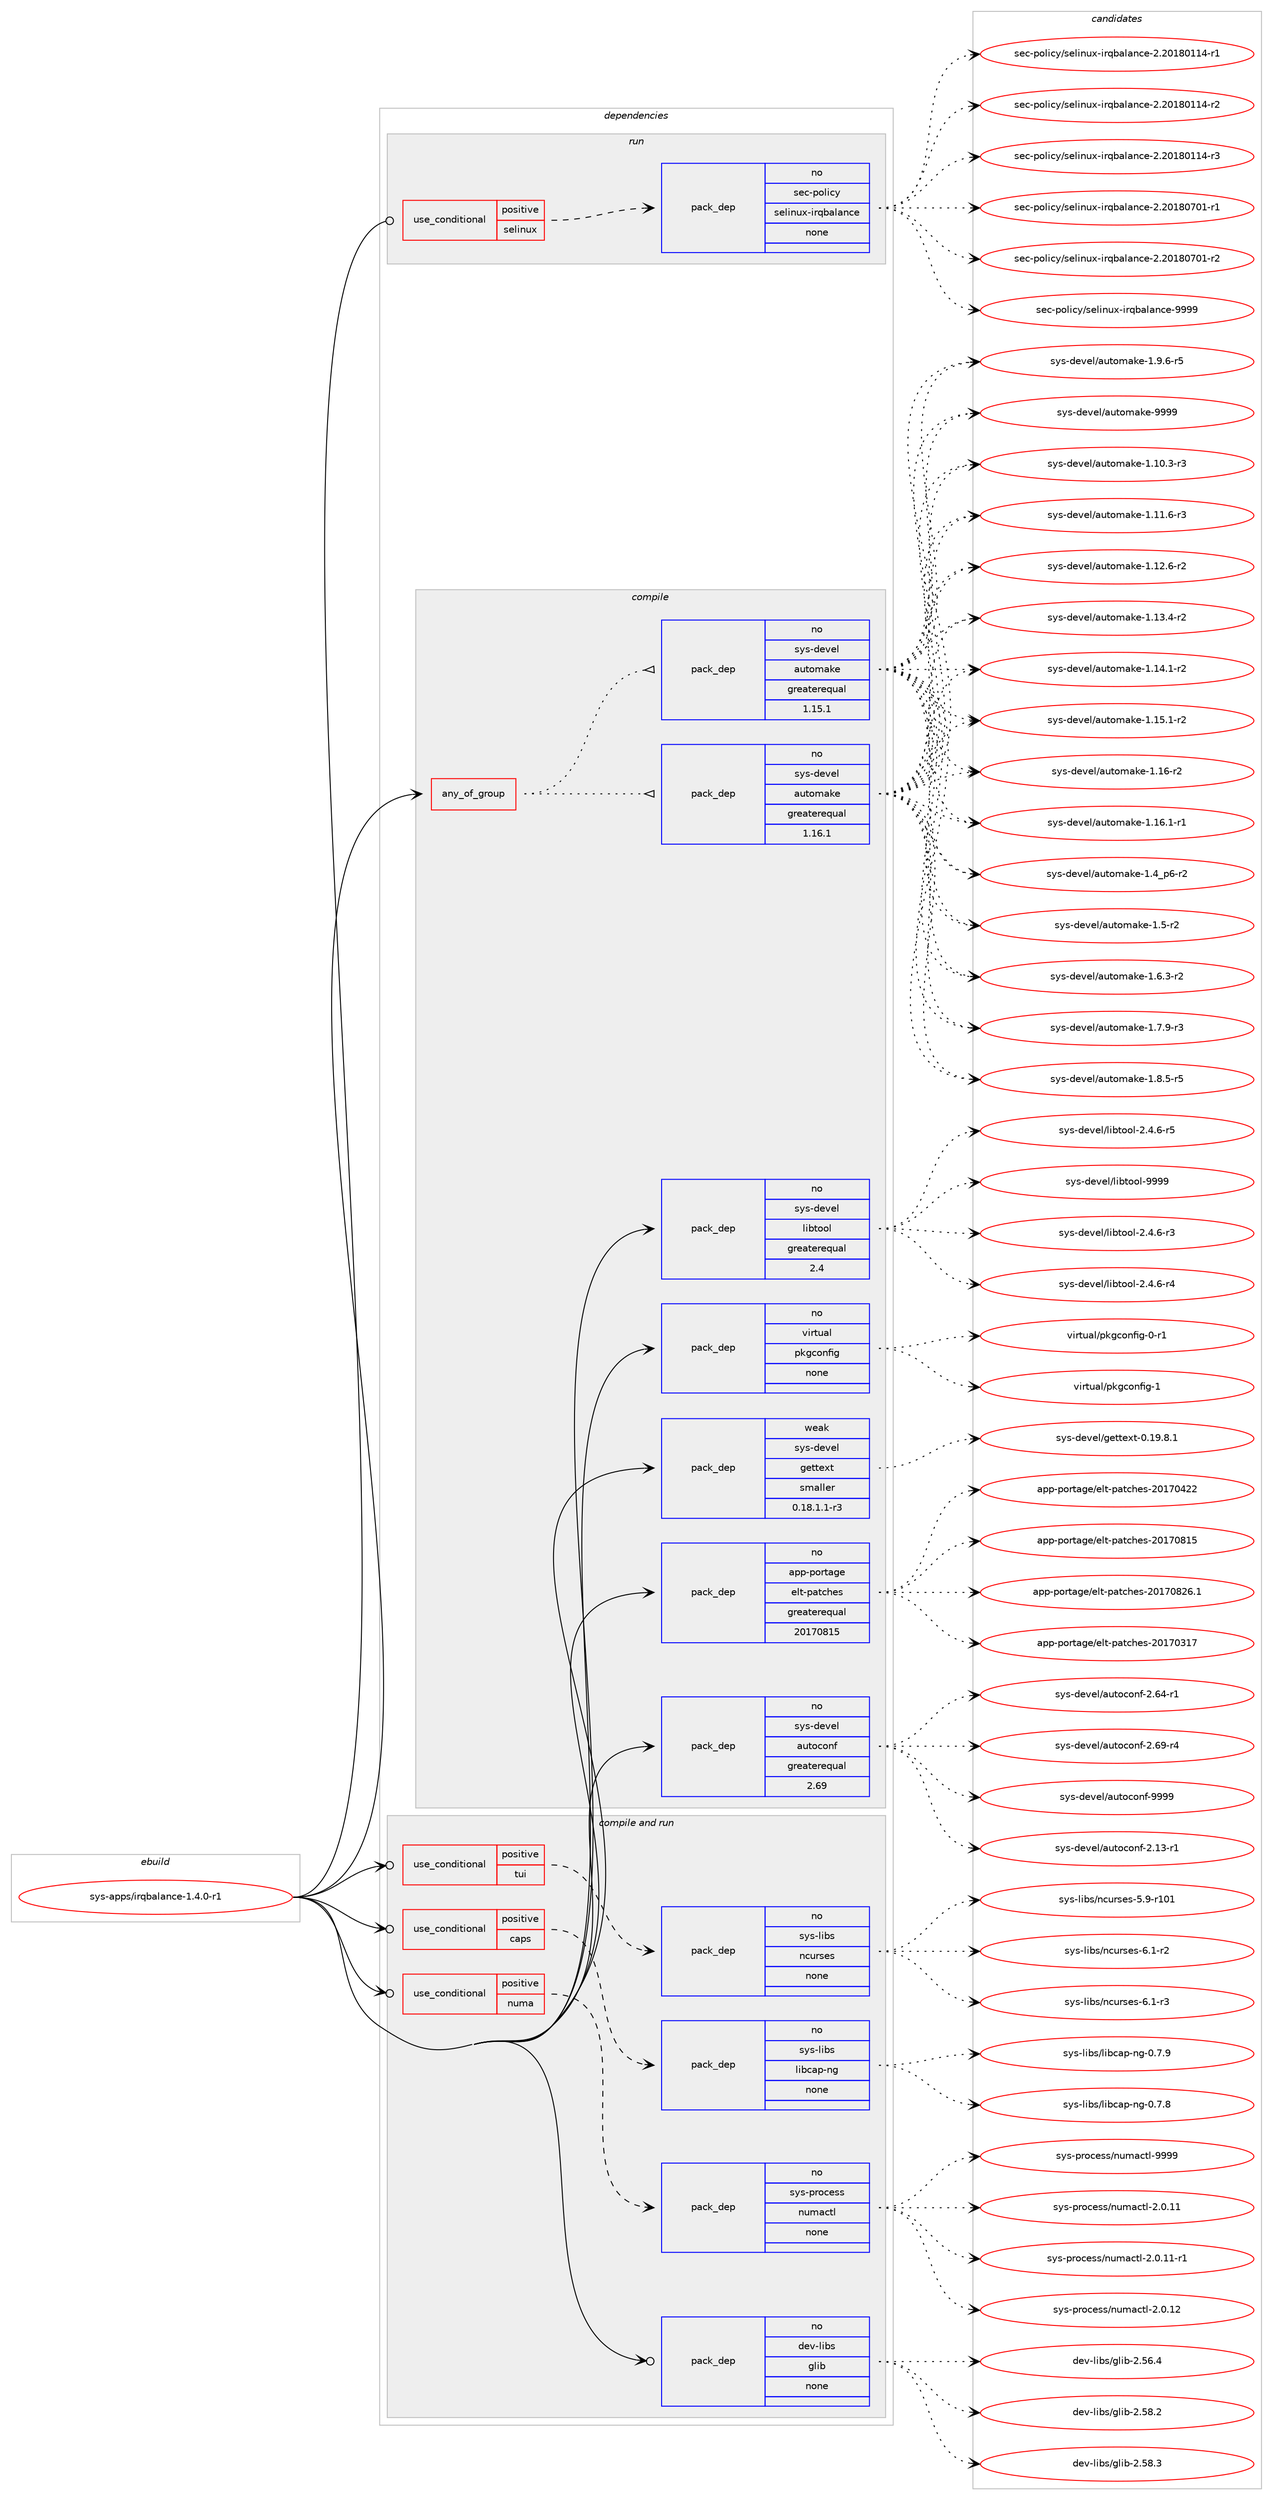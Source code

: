 digraph prolog {

# *************
# Graph options
# *************

newrank=true;
concentrate=true;
compound=true;
graph [rankdir=LR,fontname=Helvetica,fontsize=10,ranksep=1.5];#, ranksep=2.5, nodesep=0.2];
edge  [arrowhead=vee];
node  [fontname=Helvetica,fontsize=10];

# **********
# The ebuild
# **********

subgraph cluster_leftcol {
color=gray;
rank=same;
label=<<i>ebuild</i>>;
id [label="sys-apps/irqbalance-1.4.0-r1", color=red, width=4, href="../sys-apps/irqbalance-1.4.0-r1.svg"];
}

# ****************
# The dependencies
# ****************

subgraph cluster_midcol {
color=gray;
label=<<i>dependencies</i>>;
subgraph cluster_compile {
fillcolor="#eeeeee";
style=filled;
label=<<i>compile</i>>;
subgraph any27124 {
dependency1711978 [label=<<TABLE BORDER="0" CELLBORDER="1" CELLSPACING="0" CELLPADDING="4"><TR><TD CELLPADDING="10">any_of_group</TD></TR></TABLE>>, shape=none, color=red];subgraph pack1227624 {
dependency1711979 [label=<<TABLE BORDER="0" CELLBORDER="1" CELLSPACING="0" CELLPADDING="4" WIDTH="220"><TR><TD ROWSPAN="6" CELLPADDING="30">pack_dep</TD></TR><TR><TD WIDTH="110">no</TD></TR><TR><TD>sys-devel</TD></TR><TR><TD>automake</TD></TR><TR><TD>greaterequal</TD></TR><TR><TD>1.16.1</TD></TR></TABLE>>, shape=none, color=blue];
}
dependency1711978:e -> dependency1711979:w [weight=20,style="dotted",arrowhead="oinv"];
subgraph pack1227625 {
dependency1711980 [label=<<TABLE BORDER="0" CELLBORDER="1" CELLSPACING="0" CELLPADDING="4" WIDTH="220"><TR><TD ROWSPAN="6" CELLPADDING="30">pack_dep</TD></TR><TR><TD WIDTH="110">no</TD></TR><TR><TD>sys-devel</TD></TR><TR><TD>automake</TD></TR><TR><TD>greaterequal</TD></TR><TR><TD>1.15.1</TD></TR></TABLE>>, shape=none, color=blue];
}
dependency1711978:e -> dependency1711980:w [weight=20,style="dotted",arrowhead="oinv"];
}
id:e -> dependency1711978:w [weight=20,style="solid",arrowhead="vee"];
subgraph pack1227626 {
dependency1711981 [label=<<TABLE BORDER="0" CELLBORDER="1" CELLSPACING="0" CELLPADDING="4" WIDTH="220"><TR><TD ROWSPAN="6" CELLPADDING="30">pack_dep</TD></TR><TR><TD WIDTH="110">no</TD></TR><TR><TD>app-portage</TD></TR><TR><TD>elt-patches</TD></TR><TR><TD>greaterequal</TD></TR><TR><TD>20170815</TD></TR></TABLE>>, shape=none, color=blue];
}
id:e -> dependency1711981:w [weight=20,style="solid",arrowhead="vee"];
subgraph pack1227627 {
dependency1711982 [label=<<TABLE BORDER="0" CELLBORDER="1" CELLSPACING="0" CELLPADDING="4" WIDTH="220"><TR><TD ROWSPAN="6" CELLPADDING="30">pack_dep</TD></TR><TR><TD WIDTH="110">no</TD></TR><TR><TD>sys-devel</TD></TR><TR><TD>autoconf</TD></TR><TR><TD>greaterequal</TD></TR><TR><TD>2.69</TD></TR></TABLE>>, shape=none, color=blue];
}
id:e -> dependency1711982:w [weight=20,style="solid",arrowhead="vee"];
subgraph pack1227628 {
dependency1711983 [label=<<TABLE BORDER="0" CELLBORDER="1" CELLSPACING="0" CELLPADDING="4" WIDTH="220"><TR><TD ROWSPAN="6" CELLPADDING="30">pack_dep</TD></TR><TR><TD WIDTH="110">no</TD></TR><TR><TD>sys-devel</TD></TR><TR><TD>libtool</TD></TR><TR><TD>greaterequal</TD></TR><TR><TD>2.4</TD></TR></TABLE>>, shape=none, color=blue];
}
id:e -> dependency1711983:w [weight=20,style="solid",arrowhead="vee"];
subgraph pack1227629 {
dependency1711984 [label=<<TABLE BORDER="0" CELLBORDER="1" CELLSPACING="0" CELLPADDING="4" WIDTH="220"><TR><TD ROWSPAN="6" CELLPADDING="30">pack_dep</TD></TR><TR><TD WIDTH="110">no</TD></TR><TR><TD>virtual</TD></TR><TR><TD>pkgconfig</TD></TR><TR><TD>none</TD></TR><TR><TD></TD></TR></TABLE>>, shape=none, color=blue];
}
id:e -> dependency1711984:w [weight=20,style="solid",arrowhead="vee"];
subgraph pack1227630 {
dependency1711985 [label=<<TABLE BORDER="0" CELLBORDER="1" CELLSPACING="0" CELLPADDING="4" WIDTH="220"><TR><TD ROWSPAN="6" CELLPADDING="30">pack_dep</TD></TR><TR><TD WIDTH="110">weak</TD></TR><TR><TD>sys-devel</TD></TR><TR><TD>gettext</TD></TR><TR><TD>smaller</TD></TR><TR><TD>0.18.1.1-r3</TD></TR></TABLE>>, shape=none, color=blue];
}
id:e -> dependency1711985:w [weight=20,style="solid",arrowhead="vee"];
}
subgraph cluster_compileandrun {
fillcolor="#eeeeee";
style=filled;
label=<<i>compile and run</i>>;
subgraph cond456365 {
dependency1711986 [label=<<TABLE BORDER="0" CELLBORDER="1" CELLSPACING="0" CELLPADDING="4"><TR><TD ROWSPAN="3" CELLPADDING="10">use_conditional</TD></TR><TR><TD>positive</TD></TR><TR><TD>caps</TD></TR></TABLE>>, shape=none, color=red];
subgraph pack1227631 {
dependency1711987 [label=<<TABLE BORDER="0" CELLBORDER="1" CELLSPACING="0" CELLPADDING="4" WIDTH="220"><TR><TD ROWSPAN="6" CELLPADDING="30">pack_dep</TD></TR><TR><TD WIDTH="110">no</TD></TR><TR><TD>sys-libs</TD></TR><TR><TD>libcap-ng</TD></TR><TR><TD>none</TD></TR><TR><TD></TD></TR></TABLE>>, shape=none, color=blue];
}
dependency1711986:e -> dependency1711987:w [weight=20,style="dashed",arrowhead="vee"];
}
id:e -> dependency1711986:w [weight=20,style="solid",arrowhead="odotvee"];
subgraph cond456366 {
dependency1711988 [label=<<TABLE BORDER="0" CELLBORDER="1" CELLSPACING="0" CELLPADDING="4"><TR><TD ROWSPAN="3" CELLPADDING="10">use_conditional</TD></TR><TR><TD>positive</TD></TR><TR><TD>numa</TD></TR></TABLE>>, shape=none, color=red];
subgraph pack1227632 {
dependency1711989 [label=<<TABLE BORDER="0" CELLBORDER="1" CELLSPACING="0" CELLPADDING="4" WIDTH="220"><TR><TD ROWSPAN="6" CELLPADDING="30">pack_dep</TD></TR><TR><TD WIDTH="110">no</TD></TR><TR><TD>sys-process</TD></TR><TR><TD>numactl</TD></TR><TR><TD>none</TD></TR><TR><TD></TD></TR></TABLE>>, shape=none, color=blue];
}
dependency1711988:e -> dependency1711989:w [weight=20,style="dashed",arrowhead="vee"];
}
id:e -> dependency1711988:w [weight=20,style="solid",arrowhead="odotvee"];
subgraph cond456367 {
dependency1711990 [label=<<TABLE BORDER="0" CELLBORDER="1" CELLSPACING="0" CELLPADDING="4"><TR><TD ROWSPAN="3" CELLPADDING="10">use_conditional</TD></TR><TR><TD>positive</TD></TR><TR><TD>tui</TD></TR></TABLE>>, shape=none, color=red];
subgraph pack1227633 {
dependency1711991 [label=<<TABLE BORDER="0" CELLBORDER="1" CELLSPACING="0" CELLPADDING="4" WIDTH="220"><TR><TD ROWSPAN="6" CELLPADDING="30">pack_dep</TD></TR><TR><TD WIDTH="110">no</TD></TR><TR><TD>sys-libs</TD></TR><TR><TD>ncurses</TD></TR><TR><TD>none</TD></TR><TR><TD></TD></TR></TABLE>>, shape=none, color=blue];
}
dependency1711990:e -> dependency1711991:w [weight=20,style="dashed",arrowhead="vee"];
}
id:e -> dependency1711990:w [weight=20,style="solid",arrowhead="odotvee"];
subgraph pack1227634 {
dependency1711992 [label=<<TABLE BORDER="0" CELLBORDER="1" CELLSPACING="0" CELLPADDING="4" WIDTH="220"><TR><TD ROWSPAN="6" CELLPADDING="30">pack_dep</TD></TR><TR><TD WIDTH="110">no</TD></TR><TR><TD>dev-libs</TD></TR><TR><TD>glib</TD></TR><TR><TD>none</TD></TR><TR><TD></TD></TR></TABLE>>, shape=none, color=blue];
}
id:e -> dependency1711992:w [weight=20,style="solid",arrowhead="odotvee"];
}
subgraph cluster_run {
fillcolor="#eeeeee";
style=filled;
label=<<i>run</i>>;
subgraph cond456368 {
dependency1711993 [label=<<TABLE BORDER="0" CELLBORDER="1" CELLSPACING="0" CELLPADDING="4"><TR><TD ROWSPAN="3" CELLPADDING="10">use_conditional</TD></TR><TR><TD>positive</TD></TR><TR><TD>selinux</TD></TR></TABLE>>, shape=none, color=red];
subgraph pack1227635 {
dependency1711994 [label=<<TABLE BORDER="0" CELLBORDER="1" CELLSPACING="0" CELLPADDING="4" WIDTH="220"><TR><TD ROWSPAN="6" CELLPADDING="30">pack_dep</TD></TR><TR><TD WIDTH="110">no</TD></TR><TR><TD>sec-policy</TD></TR><TR><TD>selinux-irqbalance</TD></TR><TR><TD>none</TD></TR><TR><TD></TD></TR></TABLE>>, shape=none, color=blue];
}
dependency1711993:e -> dependency1711994:w [weight=20,style="dashed",arrowhead="vee"];
}
id:e -> dependency1711993:w [weight=20,style="solid",arrowhead="odot"];
}
}

# **************
# The candidates
# **************

subgraph cluster_choices {
rank=same;
color=gray;
label=<<i>candidates</i>>;

subgraph choice1227624 {
color=black;
nodesep=1;
choice11512111545100101118101108479711711611110997107101454946494846514511451 [label="sys-devel/automake-1.10.3-r3", color=red, width=4,href="../sys-devel/automake-1.10.3-r3.svg"];
choice11512111545100101118101108479711711611110997107101454946494946544511451 [label="sys-devel/automake-1.11.6-r3", color=red, width=4,href="../sys-devel/automake-1.11.6-r3.svg"];
choice11512111545100101118101108479711711611110997107101454946495046544511450 [label="sys-devel/automake-1.12.6-r2", color=red, width=4,href="../sys-devel/automake-1.12.6-r2.svg"];
choice11512111545100101118101108479711711611110997107101454946495146524511450 [label="sys-devel/automake-1.13.4-r2", color=red, width=4,href="../sys-devel/automake-1.13.4-r2.svg"];
choice11512111545100101118101108479711711611110997107101454946495246494511450 [label="sys-devel/automake-1.14.1-r2", color=red, width=4,href="../sys-devel/automake-1.14.1-r2.svg"];
choice11512111545100101118101108479711711611110997107101454946495346494511450 [label="sys-devel/automake-1.15.1-r2", color=red, width=4,href="../sys-devel/automake-1.15.1-r2.svg"];
choice1151211154510010111810110847971171161111099710710145494649544511450 [label="sys-devel/automake-1.16-r2", color=red, width=4,href="../sys-devel/automake-1.16-r2.svg"];
choice11512111545100101118101108479711711611110997107101454946495446494511449 [label="sys-devel/automake-1.16.1-r1", color=red, width=4,href="../sys-devel/automake-1.16.1-r1.svg"];
choice115121115451001011181011084797117116111109971071014549465295112544511450 [label="sys-devel/automake-1.4_p6-r2", color=red, width=4,href="../sys-devel/automake-1.4_p6-r2.svg"];
choice11512111545100101118101108479711711611110997107101454946534511450 [label="sys-devel/automake-1.5-r2", color=red, width=4,href="../sys-devel/automake-1.5-r2.svg"];
choice115121115451001011181011084797117116111109971071014549465446514511450 [label="sys-devel/automake-1.6.3-r2", color=red, width=4,href="../sys-devel/automake-1.6.3-r2.svg"];
choice115121115451001011181011084797117116111109971071014549465546574511451 [label="sys-devel/automake-1.7.9-r3", color=red, width=4,href="../sys-devel/automake-1.7.9-r3.svg"];
choice115121115451001011181011084797117116111109971071014549465646534511453 [label="sys-devel/automake-1.8.5-r5", color=red, width=4,href="../sys-devel/automake-1.8.5-r5.svg"];
choice115121115451001011181011084797117116111109971071014549465746544511453 [label="sys-devel/automake-1.9.6-r5", color=red, width=4,href="../sys-devel/automake-1.9.6-r5.svg"];
choice115121115451001011181011084797117116111109971071014557575757 [label="sys-devel/automake-9999", color=red, width=4,href="../sys-devel/automake-9999.svg"];
dependency1711979:e -> choice11512111545100101118101108479711711611110997107101454946494846514511451:w [style=dotted,weight="100"];
dependency1711979:e -> choice11512111545100101118101108479711711611110997107101454946494946544511451:w [style=dotted,weight="100"];
dependency1711979:e -> choice11512111545100101118101108479711711611110997107101454946495046544511450:w [style=dotted,weight="100"];
dependency1711979:e -> choice11512111545100101118101108479711711611110997107101454946495146524511450:w [style=dotted,weight="100"];
dependency1711979:e -> choice11512111545100101118101108479711711611110997107101454946495246494511450:w [style=dotted,weight="100"];
dependency1711979:e -> choice11512111545100101118101108479711711611110997107101454946495346494511450:w [style=dotted,weight="100"];
dependency1711979:e -> choice1151211154510010111810110847971171161111099710710145494649544511450:w [style=dotted,weight="100"];
dependency1711979:e -> choice11512111545100101118101108479711711611110997107101454946495446494511449:w [style=dotted,weight="100"];
dependency1711979:e -> choice115121115451001011181011084797117116111109971071014549465295112544511450:w [style=dotted,weight="100"];
dependency1711979:e -> choice11512111545100101118101108479711711611110997107101454946534511450:w [style=dotted,weight="100"];
dependency1711979:e -> choice115121115451001011181011084797117116111109971071014549465446514511450:w [style=dotted,weight="100"];
dependency1711979:e -> choice115121115451001011181011084797117116111109971071014549465546574511451:w [style=dotted,weight="100"];
dependency1711979:e -> choice115121115451001011181011084797117116111109971071014549465646534511453:w [style=dotted,weight="100"];
dependency1711979:e -> choice115121115451001011181011084797117116111109971071014549465746544511453:w [style=dotted,weight="100"];
dependency1711979:e -> choice115121115451001011181011084797117116111109971071014557575757:w [style=dotted,weight="100"];
}
subgraph choice1227625 {
color=black;
nodesep=1;
choice11512111545100101118101108479711711611110997107101454946494846514511451 [label="sys-devel/automake-1.10.3-r3", color=red, width=4,href="../sys-devel/automake-1.10.3-r3.svg"];
choice11512111545100101118101108479711711611110997107101454946494946544511451 [label="sys-devel/automake-1.11.6-r3", color=red, width=4,href="../sys-devel/automake-1.11.6-r3.svg"];
choice11512111545100101118101108479711711611110997107101454946495046544511450 [label="sys-devel/automake-1.12.6-r2", color=red, width=4,href="../sys-devel/automake-1.12.6-r2.svg"];
choice11512111545100101118101108479711711611110997107101454946495146524511450 [label="sys-devel/automake-1.13.4-r2", color=red, width=4,href="../sys-devel/automake-1.13.4-r2.svg"];
choice11512111545100101118101108479711711611110997107101454946495246494511450 [label="sys-devel/automake-1.14.1-r2", color=red, width=4,href="../sys-devel/automake-1.14.1-r2.svg"];
choice11512111545100101118101108479711711611110997107101454946495346494511450 [label="sys-devel/automake-1.15.1-r2", color=red, width=4,href="../sys-devel/automake-1.15.1-r2.svg"];
choice1151211154510010111810110847971171161111099710710145494649544511450 [label="sys-devel/automake-1.16-r2", color=red, width=4,href="../sys-devel/automake-1.16-r2.svg"];
choice11512111545100101118101108479711711611110997107101454946495446494511449 [label="sys-devel/automake-1.16.1-r1", color=red, width=4,href="../sys-devel/automake-1.16.1-r1.svg"];
choice115121115451001011181011084797117116111109971071014549465295112544511450 [label="sys-devel/automake-1.4_p6-r2", color=red, width=4,href="../sys-devel/automake-1.4_p6-r2.svg"];
choice11512111545100101118101108479711711611110997107101454946534511450 [label="sys-devel/automake-1.5-r2", color=red, width=4,href="../sys-devel/automake-1.5-r2.svg"];
choice115121115451001011181011084797117116111109971071014549465446514511450 [label="sys-devel/automake-1.6.3-r2", color=red, width=4,href="../sys-devel/automake-1.6.3-r2.svg"];
choice115121115451001011181011084797117116111109971071014549465546574511451 [label="sys-devel/automake-1.7.9-r3", color=red, width=4,href="../sys-devel/automake-1.7.9-r3.svg"];
choice115121115451001011181011084797117116111109971071014549465646534511453 [label="sys-devel/automake-1.8.5-r5", color=red, width=4,href="../sys-devel/automake-1.8.5-r5.svg"];
choice115121115451001011181011084797117116111109971071014549465746544511453 [label="sys-devel/automake-1.9.6-r5", color=red, width=4,href="../sys-devel/automake-1.9.6-r5.svg"];
choice115121115451001011181011084797117116111109971071014557575757 [label="sys-devel/automake-9999", color=red, width=4,href="../sys-devel/automake-9999.svg"];
dependency1711980:e -> choice11512111545100101118101108479711711611110997107101454946494846514511451:w [style=dotted,weight="100"];
dependency1711980:e -> choice11512111545100101118101108479711711611110997107101454946494946544511451:w [style=dotted,weight="100"];
dependency1711980:e -> choice11512111545100101118101108479711711611110997107101454946495046544511450:w [style=dotted,weight="100"];
dependency1711980:e -> choice11512111545100101118101108479711711611110997107101454946495146524511450:w [style=dotted,weight="100"];
dependency1711980:e -> choice11512111545100101118101108479711711611110997107101454946495246494511450:w [style=dotted,weight="100"];
dependency1711980:e -> choice11512111545100101118101108479711711611110997107101454946495346494511450:w [style=dotted,weight="100"];
dependency1711980:e -> choice1151211154510010111810110847971171161111099710710145494649544511450:w [style=dotted,weight="100"];
dependency1711980:e -> choice11512111545100101118101108479711711611110997107101454946495446494511449:w [style=dotted,weight="100"];
dependency1711980:e -> choice115121115451001011181011084797117116111109971071014549465295112544511450:w [style=dotted,weight="100"];
dependency1711980:e -> choice11512111545100101118101108479711711611110997107101454946534511450:w [style=dotted,weight="100"];
dependency1711980:e -> choice115121115451001011181011084797117116111109971071014549465446514511450:w [style=dotted,weight="100"];
dependency1711980:e -> choice115121115451001011181011084797117116111109971071014549465546574511451:w [style=dotted,weight="100"];
dependency1711980:e -> choice115121115451001011181011084797117116111109971071014549465646534511453:w [style=dotted,weight="100"];
dependency1711980:e -> choice115121115451001011181011084797117116111109971071014549465746544511453:w [style=dotted,weight="100"];
dependency1711980:e -> choice115121115451001011181011084797117116111109971071014557575757:w [style=dotted,weight="100"];
}
subgraph choice1227626 {
color=black;
nodesep=1;
choice97112112451121111141169710310147101108116451129711699104101115455048495548514955 [label="app-portage/elt-patches-20170317", color=red, width=4,href="../app-portage/elt-patches-20170317.svg"];
choice97112112451121111141169710310147101108116451129711699104101115455048495548525050 [label="app-portage/elt-patches-20170422", color=red, width=4,href="../app-portage/elt-patches-20170422.svg"];
choice97112112451121111141169710310147101108116451129711699104101115455048495548564953 [label="app-portage/elt-patches-20170815", color=red, width=4,href="../app-portage/elt-patches-20170815.svg"];
choice971121124511211111411697103101471011081164511297116991041011154550484955485650544649 [label="app-portage/elt-patches-20170826.1", color=red, width=4,href="../app-portage/elt-patches-20170826.1.svg"];
dependency1711981:e -> choice97112112451121111141169710310147101108116451129711699104101115455048495548514955:w [style=dotted,weight="100"];
dependency1711981:e -> choice97112112451121111141169710310147101108116451129711699104101115455048495548525050:w [style=dotted,weight="100"];
dependency1711981:e -> choice97112112451121111141169710310147101108116451129711699104101115455048495548564953:w [style=dotted,weight="100"];
dependency1711981:e -> choice971121124511211111411697103101471011081164511297116991041011154550484955485650544649:w [style=dotted,weight="100"];
}
subgraph choice1227627 {
color=black;
nodesep=1;
choice1151211154510010111810110847971171161119911111010245504649514511449 [label="sys-devel/autoconf-2.13-r1", color=red, width=4,href="../sys-devel/autoconf-2.13-r1.svg"];
choice1151211154510010111810110847971171161119911111010245504654524511449 [label="sys-devel/autoconf-2.64-r1", color=red, width=4,href="../sys-devel/autoconf-2.64-r1.svg"];
choice1151211154510010111810110847971171161119911111010245504654574511452 [label="sys-devel/autoconf-2.69-r4", color=red, width=4,href="../sys-devel/autoconf-2.69-r4.svg"];
choice115121115451001011181011084797117116111991111101024557575757 [label="sys-devel/autoconf-9999", color=red, width=4,href="../sys-devel/autoconf-9999.svg"];
dependency1711982:e -> choice1151211154510010111810110847971171161119911111010245504649514511449:w [style=dotted,weight="100"];
dependency1711982:e -> choice1151211154510010111810110847971171161119911111010245504654524511449:w [style=dotted,weight="100"];
dependency1711982:e -> choice1151211154510010111810110847971171161119911111010245504654574511452:w [style=dotted,weight="100"];
dependency1711982:e -> choice115121115451001011181011084797117116111991111101024557575757:w [style=dotted,weight="100"];
}
subgraph choice1227628 {
color=black;
nodesep=1;
choice1151211154510010111810110847108105981161111111084550465246544511451 [label="sys-devel/libtool-2.4.6-r3", color=red, width=4,href="../sys-devel/libtool-2.4.6-r3.svg"];
choice1151211154510010111810110847108105981161111111084550465246544511452 [label="sys-devel/libtool-2.4.6-r4", color=red, width=4,href="../sys-devel/libtool-2.4.6-r4.svg"];
choice1151211154510010111810110847108105981161111111084550465246544511453 [label="sys-devel/libtool-2.4.6-r5", color=red, width=4,href="../sys-devel/libtool-2.4.6-r5.svg"];
choice1151211154510010111810110847108105981161111111084557575757 [label="sys-devel/libtool-9999", color=red, width=4,href="../sys-devel/libtool-9999.svg"];
dependency1711983:e -> choice1151211154510010111810110847108105981161111111084550465246544511451:w [style=dotted,weight="100"];
dependency1711983:e -> choice1151211154510010111810110847108105981161111111084550465246544511452:w [style=dotted,weight="100"];
dependency1711983:e -> choice1151211154510010111810110847108105981161111111084550465246544511453:w [style=dotted,weight="100"];
dependency1711983:e -> choice1151211154510010111810110847108105981161111111084557575757:w [style=dotted,weight="100"];
}
subgraph choice1227629 {
color=black;
nodesep=1;
choice11810511411611797108471121071039911111010210510345484511449 [label="virtual/pkgconfig-0-r1", color=red, width=4,href="../virtual/pkgconfig-0-r1.svg"];
choice1181051141161179710847112107103991111101021051034549 [label="virtual/pkgconfig-1", color=red, width=4,href="../virtual/pkgconfig-1.svg"];
dependency1711984:e -> choice11810511411611797108471121071039911111010210510345484511449:w [style=dotted,weight="100"];
dependency1711984:e -> choice1181051141161179710847112107103991111101021051034549:w [style=dotted,weight="100"];
}
subgraph choice1227630 {
color=black;
nodesep=1;
choice1151211154510010111810110847103101116116101120116454846495746564649 [label="sys-devel/gettext-0.19.8.1", color=red, width=4,href="../sys-devel/gettext-0.19.8.1.svg"];
dependency1711985:e -> choice1151211154510010111810110847103101116116101120116454846495746564649:w [style=dotted,weight="100"];
}
subgraph choice1227631 {
color=black;
nodesep=1;
choice11512111545108105981154710810598999711245110103454846554656 [label="sys-libs/libcap-ng-0.7.8", color=red, width=4,href="../sys-libs/libcap-ng-0.7.8.svg"];
choice11512111545108105981154710810598999711245110103454846554657 [label="sys-libs/libcap-ng-0.7.9", color=red, width=4,href="../sys-libs/libcap-ng-0.7.9.svg"];
dependency1711987:e -> choice11512111545108105981154710810598999711245110103454846554656:w [style=dotted,weight="100"];
dependency1711987:e -> choice11512111545108105981154710810598999711245110103454846554657:w [style=dotted,weight="100"];
}
subgraph choice1227632 {
color=black;
nodesep=1;
choice115121115451121141119910111511547110117109979911610845504648464949 [label="sys-process/numactl-2.0.11", color=red, width=4,href="../sys-process/numactl-2.0.11.svg"];
choice1151211154511211411199101115115471101171099799116108455046484649494511449 [label="sys-process/numactl-2.0.11-r1", color=red, width=4,href="../sys-process/numactl-2.0.11-r1.svg"];
choice115121115451121141119910111511547110117109979911610845504648464950 [label="sys-process/numactl-2.0.12", color=red, width=4,href="../sys-process/numactl-2.0.12.svg"];
choice11512111545112114111991011151154711011710997991161084557575757 [label="sys-process/numactl-9999", color=red, width=4,href="../sys-process/numactl-9999.svg"];
dependency1711989:e -> choice115121115451121141119910111511547110117109979911610845504648464949:w [style=dotted,weight="100"];
dependency1711989:e -> choice1151211154511211411199101115115471101171099799116108455046484649494511449:w [style=dotted,weight="100"];
dependency1711989:e -> choice115121115451121141119910111511547110117109979911610845504648464950:w [style=dotted,weight="100"];
dependency1711989:e -> choice11512111545112114111991011151154711011710997991161084557575757:w [style=dotted,weight="100"];
}
subgraph choice1227633 {
color=black;
nodesep=1;
choice115121115451081059811547110991171141151011154553465745114494849 [label="sys-libs/ncurses-5.9-r101", color=red, width=4,href="../sys-libs/ncurses-5.9-r101.svg"];
choice11512111545108105981154711099117114115101115455446494511450 [label="sys-libs/ncurses-6.1-r2", color=red, width=4,href="../sys-libs/ncurses-6.1-r2.svg"];
choice11512111545108105981154711099117114115101115455446494511451 [label="sys-libs/ncurses-6.1-r3", color=red, width=4,href="../sys-libs/ncurses-6.1-r3.svg"];
dependency1711991:e -> choice115121115451081059811547110991171141151011154553465745114494849:w [style=dotted,weight="100"];
dependency1711991:e -> choice11512111545108105981154711099117114115101115455446494511450:w [style=dotted,weight="100"];
dependency1711991:e -> choice11512111545108105981154711099117114115101115455446494511451:w [style=dotted,weight="100"];
}
subgraph choice1227634 {
color=black;
nodesep=1;
choice1001011184510810598115471031081059845504653544652 [label="dev-libs/glib-2.56.4", color=red, width=4,href="../dev-libs/glib-2.56.4.svg"];
choice1001011184510810598115471031081059845504653564650 [label="dev-libs/glib-2.58.2", color=red, width=4,href="../dev-libs/glib-2.58.2.svg"];
choice1001011184510810598115471031081059845504653564651 [label="dev-libs/glib-2.58.3", color=red, width=4,href="../dev-libs/glib-2.58.3.svg"];
dependency1711992:e -> choice1001011184510810598115471031081059845504653544652:w [style=dotted,weight="100"];
dependency1711992:e -> choice1001011184510810598115471031081059845504653564650:w [style=dotted,weight="100"];
dependency1711992:e -> choice1001011184510810598115471031081059845504653564651:w [style=dotted,weight="100"];
}
subgraph choice1227635 {
color=black;
nodesep=1;
choice11510199451121111081059912147115101108105110117120451051141139897108971109910145504650484956484949524511449 [label="sec-policy/selinux-irqbalance-2.20180114-r1", color=red, width=4,href="../sec-policy/selinux-irqbalance-2.20180114-r1.svg"];
choice11510199451121111081059912147115101108105110117120451051141139897108971109910145504650484956484949524511450 [label="sec-policy/selinux-irqbalance-2.20180114-r2", color=red, width=4,href="../sec-policy/selinux-irqbalance-2.20180114-r2.svg"];
choice11510199451121111081059912147115101108105110117120451051141139897108971109910145504650484956484949524511451 [label="sec-policy/selinux-irqbalance-2.20180114-r3", color=red, width=4,href="../sec-policy/selinux-irqbalance-2.20180114-r3.svg"];
choice11510199451121111081059912147115101108105110117120451051141139897108971109910145504650484956485548494511449 [label="sec-policy/selinux-irqbalance-2.20180701-r1", color=red, width=4,href="../sec-policy/selinux-irqbalance-2.20180701-r1.svg"];
choice11510199451121111081059912147115101108105110117120451051141139897108971109910145504650484956485548494511450 [label="sec-policy/selinux-irqbalance-2.20180701-r2", color=red, width=4,href="../sec-policy/selinux-irqbalance-2.20180701-r2.svg"];
choice1151019945112111108105991214711510110810511011712045105114113989710897110991014557575757 [label="sec-policy/selinux-irqbalance-9999", color=red, width=4,href="../sec-policy/selinux-irqbalance-9999.svg"];
dependency1711994:e -> choice11510199451121111081059912147115101108105110117120451051141139897108971109910145504650484956484949524511449:w [style=dotted,weight="100"];
dependency1711994:e -> choice11510199451121111081059912147115101108105110117120451051141139897108971109910145504650484956484949524511450:w [style=dotted,weight="100"];
dependency1711994:e -> choice11510199451121111081059912147115101108105110117120451051141139897108971109910145504650484956484949524511451:w [style=dotted,weight="100"];
dependency1711994:e -> choice11510199451121111081059912147115101108105110117120451051141139897108971109910145504650484956485548494511449:w [style=dotted,weight="100"];
dependency1711994:e -> choice11510199451121111081059912147115101108105110117120451051141139897108971109910145504650484956485548494511450:w [style=dotted,weight="100"];
dependency1711994:e -> choice1151019945112111108105991214711510110810511011712045105114113989710897110991014557575757:w [style=dotted,weight="100"];
}
}

}
